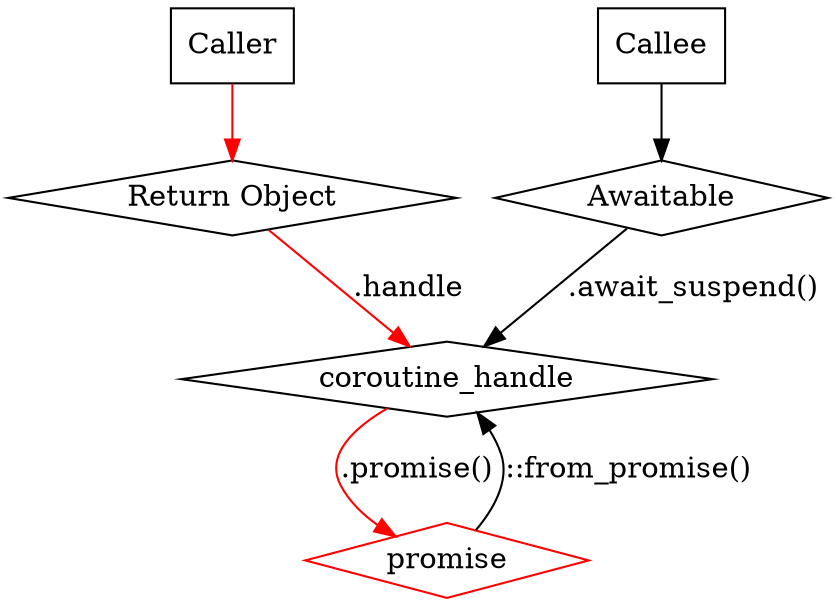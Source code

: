 digraph D {
  graph [ dpi = 300 ]; 

  main [shape=box, label="Caller"]
  f1 [shape=box, label="Callee"]
  ret [shape=diamond, label="Return Object"]
  p [shape=diamond label="promise", color="red"]
  handle [shape=diamond label="coroutine_handle"]
  awaitable [shape=diamond label="Awaitable"]

  main -> ret [color="red"]
  f1 -> awaitable
  p -> handle [label = "::from_promise()"]
  handle -> p [label = ".promise()", color="red"]
  ret -> handle [label = ".handle", color="red"]
  awaitable -> handle [label = ".await_suspend()"]
}
